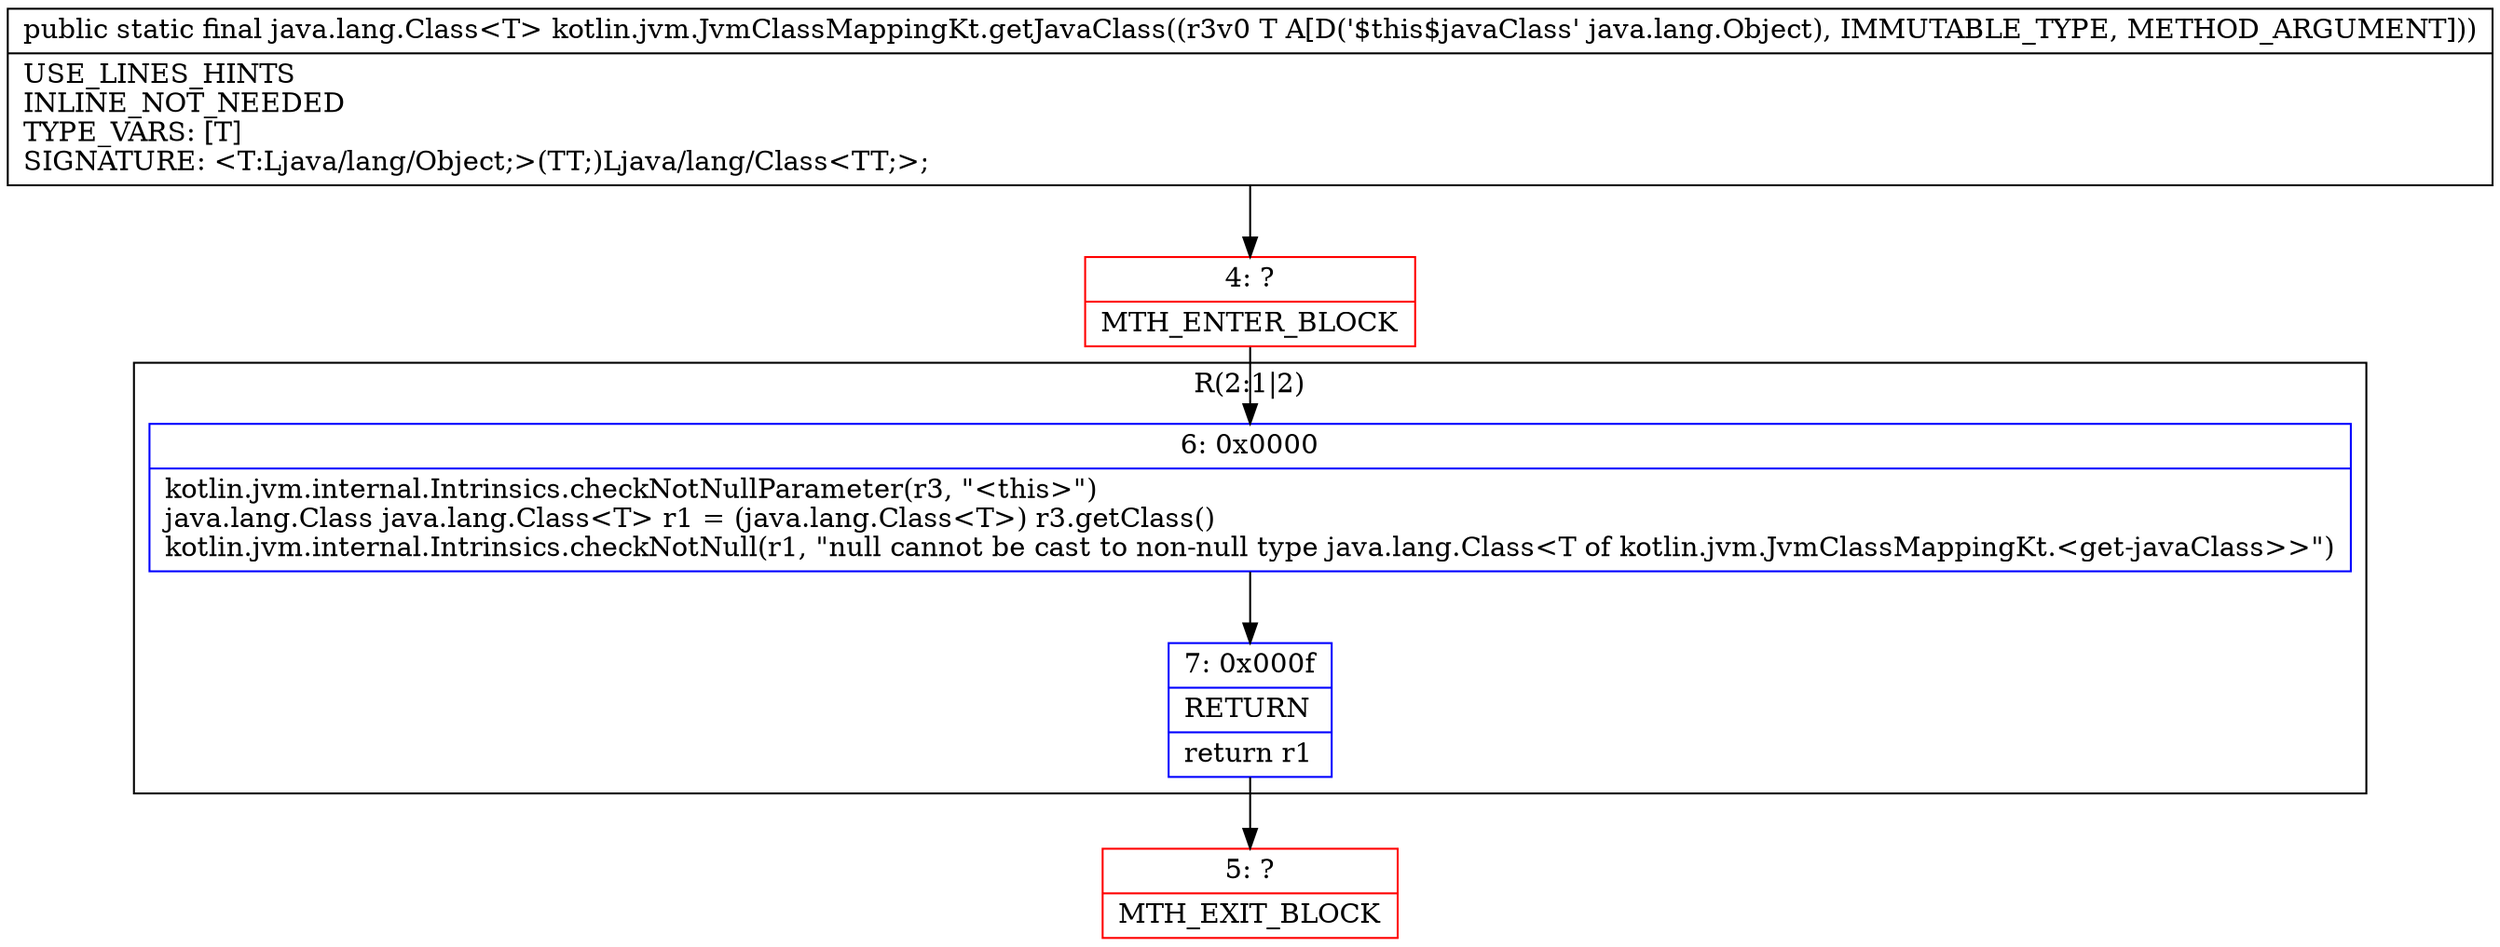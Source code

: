 digraph "CFG forkotlin.jvm.JvmClassMappingKt.getJavaClass(Ljava\/lang\/Object;)Ljava\/lang\/Class;" {
subgraph cluster_Region_292039635 {
label = "R(2:1|2)";
node [shape=record,color=blue];
Node_6 [shape=record,label="{6\:\ 0x0000|kotlin.jvm.internal.Intrinsics.checkNotNullParameter(r3, \"\<this\>\")\ljava.lang.Class java.lang.Class\<T\> r1 = (java.lang.Class\<T\>) r3.getClass()\lkotlin.jvm.internal.Intrinsics.checkNotNull(r1, \"null cannot be cast to non\-null type java.lang.Class\<T of kotlin.jvm.JvmClassMappingKt.\<get\-javaClass\>\>\")\l}"];
Node_7 [shape=record,label="{7\:\ 0x000f|RETURN\l|return r1\l}"];
}
Node_4 [shape=record,color=red,label="{4\:\ ?|MTH_ENTER_BLOCK\l}"];
Node_5 [shape=record,color=red,label="{5\:\ ?|MTH_EXIT_BLOCK\l}"];
MethodNode[shape=record,label="{public static final java.lang.Class\<T\> kotlin.jvm.JvmClassMappingKt.getJavaClass((r3v0 T A[D('$this$javaClass' java.lang.Object), IMMUTABLE_TYPE, METHOD_ARGUMENT]))  | USE_LINES_HINTS\lINLINE_NOT_NEEDED\lTYPE_VARS: [T]\lSIGNATURE: \<T:Ljava\/lang\/Object;\>(TT;)Ljava\/lang\/Class\<TT;\>;\l}"];
MethodNode -> Node_4;Node_6 -> Node_7;
Node_7 -> Node_5;
Node_4 -> Node_6;
}

